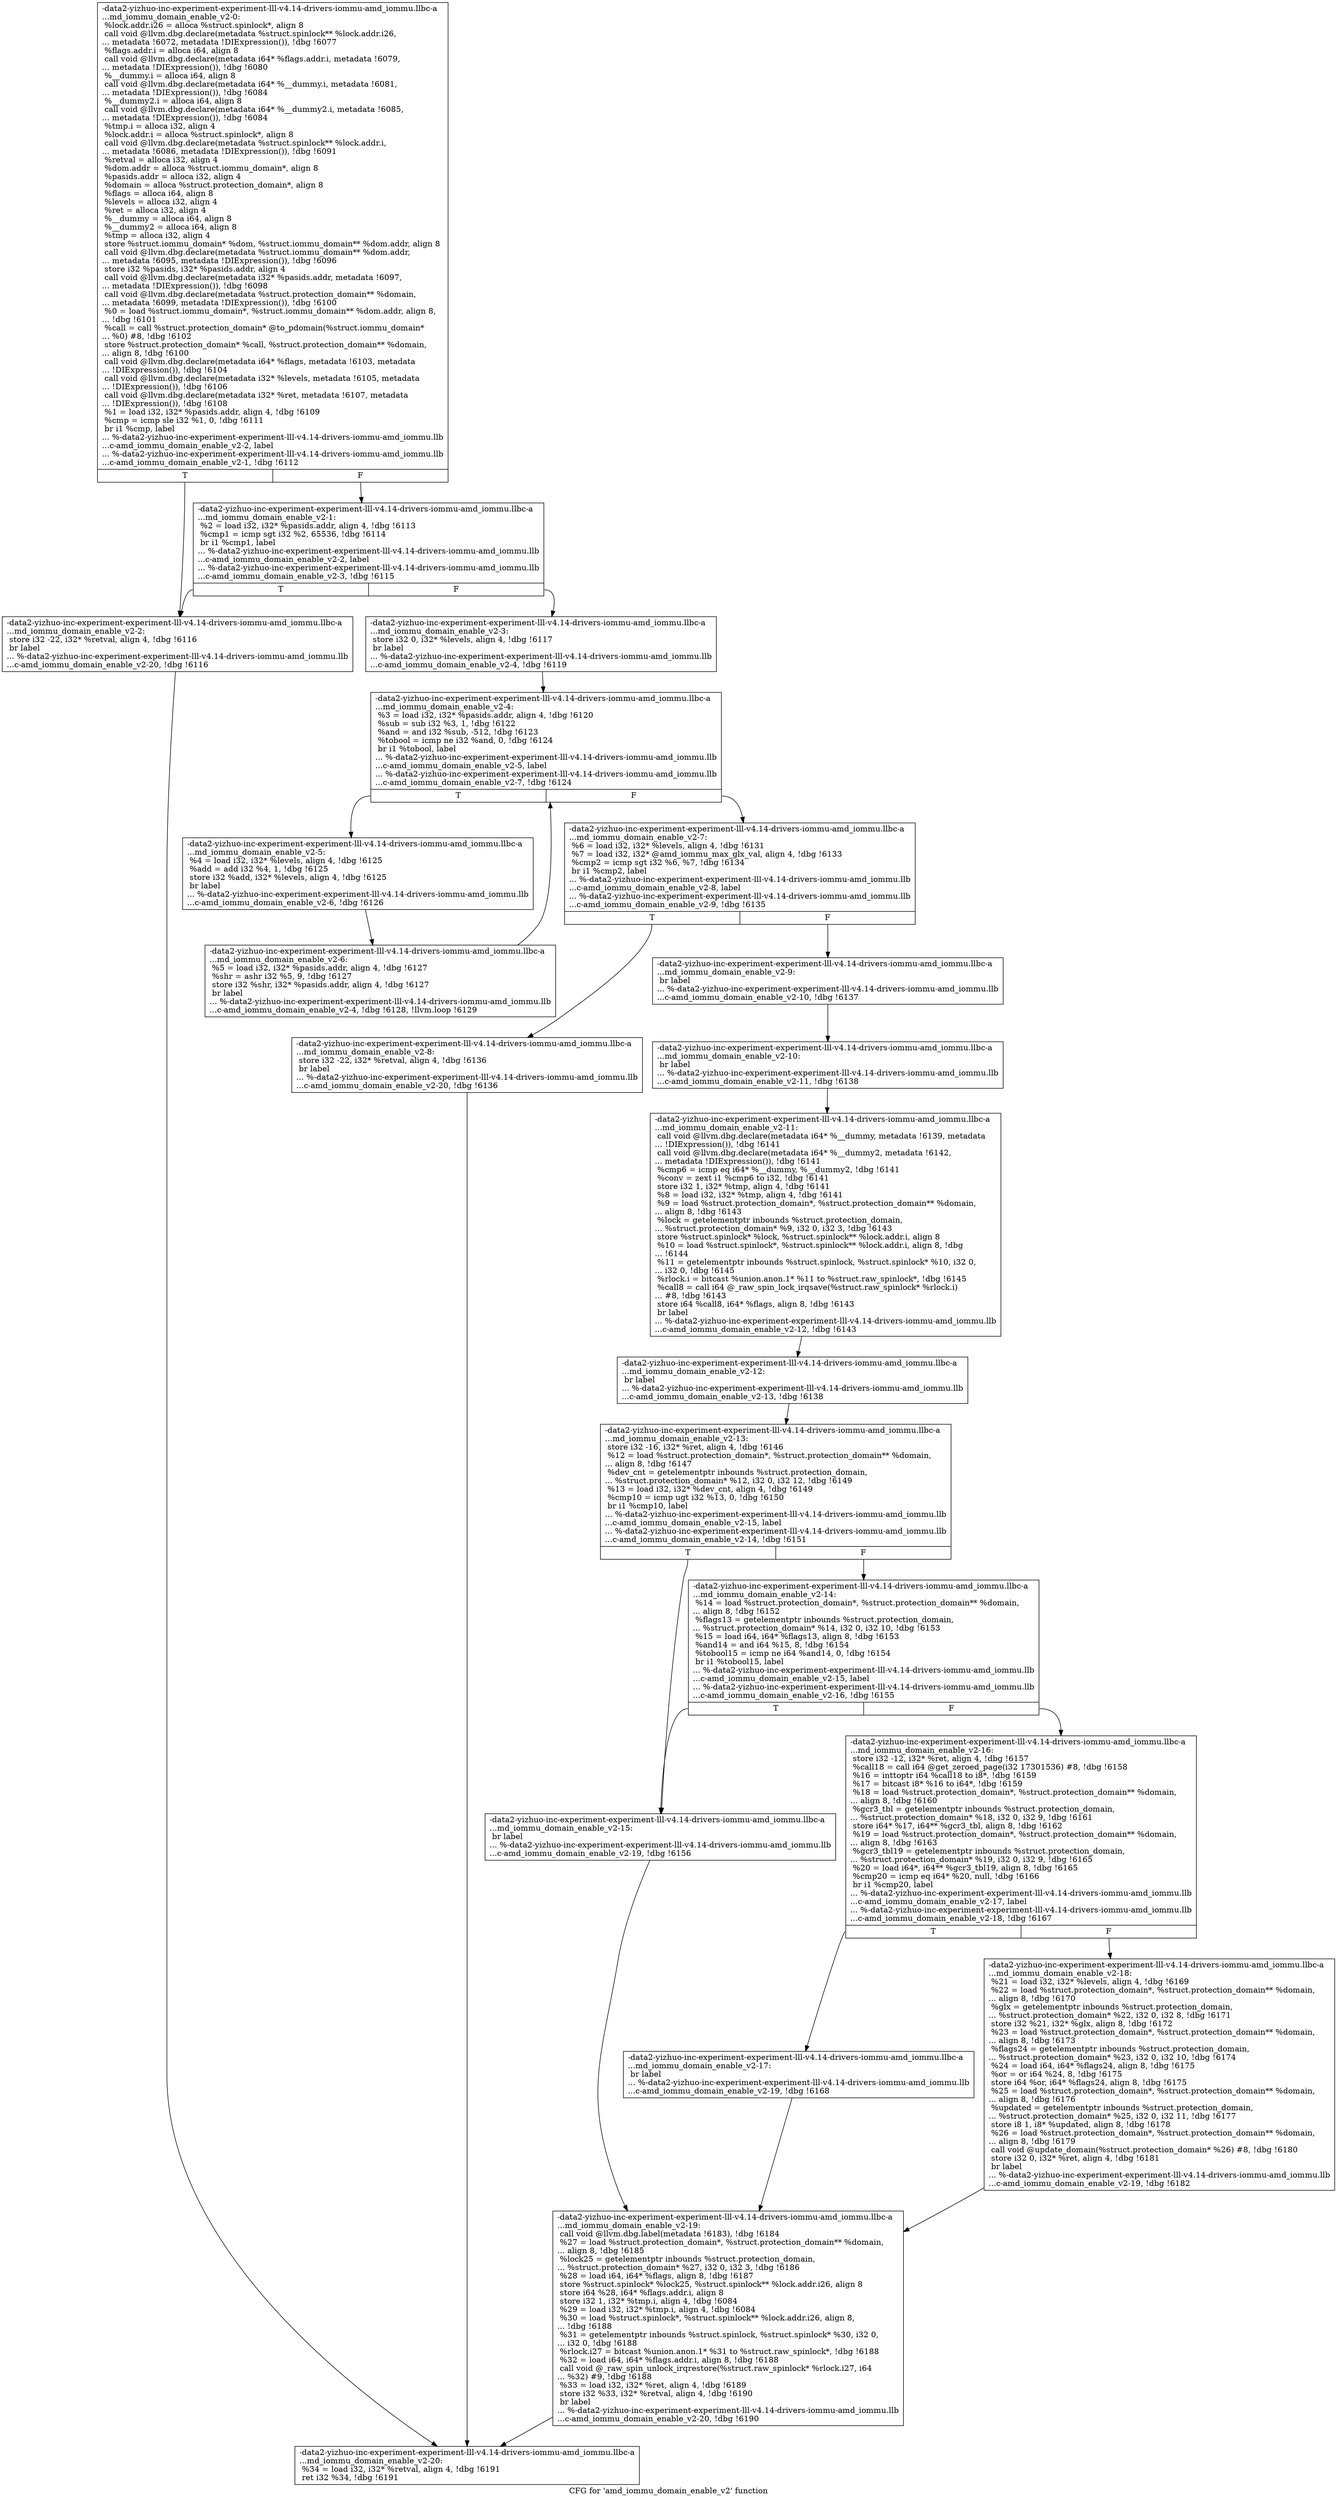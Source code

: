 digraph "CFG for 'amd_iommu_domain_enable_v2' function" {
	label="CFG for 'amd_iommu_domain_enable_v2' function";

	Node0x561b946ad280 [shape=record,label="{-data2-yizhuo-inc-experiment-experiment-lll-v4.14-drivers-iommu-amd_iommu.llbc-a\l...md_iommu_domain_enable_v2-0:\l  %lock.addr.i26 = alloca %struct.spinlock*, align 8\l  call void @llvm.dbg.declare(metadata %struct.spinlock** %lock.addr.i26,\l... metadata !6072, metadata !DIExpression()), !dbg !6077\l  %flags.addr.i = alloca i64, align 8\l  call void @llvm.dbg.declare(metadata i64* %flags.addr.i, metadata !6079,\l... metadata !DIExpression()), !dbg !6080\l  %__dummy.i = alloca i64, align 8\l  call void @llvm.dbg.declare(metadata i64* %__dummy.i, metadata !6081,\l... metadata !DIExpression()), !dbg !6084\l  %__dummy2.i = alloca i64, align 8\l  call void @llvm.dbg.declare(metadata i64* %__dummy2.i, metadata !6085,\l... metadata !DIExpression()), !dbg !6084\l  %tmp.i = alloca i32, align 4\l  %lock.addr.i = alloca %struct.spinlock*, align 8\l  call void @llvm.dbg.declare(metadata %struct.spinlock** %lock.addr.i,\l... metadata !6086, metadata !DIExpression()), !dbg !6091\l  %retval = alloca i32, align 4\l  %dom.addr = alloca %struct.iommu_domain*, align 8\l  %pasids.addr = alloca i32, align 4\l  %domain = alloca %struct.protection_domain*, align 8\l  %flags = alloca i64, align 8\l  %levels = alloca i32, align 4\l  %ret = alloca i32, align 4\l  %__dummy = alloca i64, align 8\l  %__dummy2 = alloca i64, align 8\l  %tmp = alloca i32, align 4\l  store %struct.iommu_domain* %dom, %struct.iommu_domain** %dom.addr, align 8\l  call void @llvm.dbg.declare(metadata %struct.iommu_domain** %dom.addr,\l... metadata !6095, metadata !DIExpression()), !dbg !6096\l  store i32 %pasids, i32* %pasids.addr, align 4\l  call void @llvm.dbg.declare(metadata i32* %pasids.addr, metadata !6097,\l... metadata !DIExpression()), !dbg !6098\l  call void @llvm.dbg.declare(metadata %struct.protection_domain** %domain,\l... metadata !6099, metadata !DIExpression()), !dbg !6100\l  %0 = load %struct.iommu_domain*, %struct.iommu_domain** %dom.addr, align 8,\l... !dbg !6101\l  %call = call %struct.protection_domain* @to_pdomain(%struct.iommu_domain*\l... %0) #8, !dbg !6102\l  store %struct.protection_domain* %call, %struct.protection_domain** %domain,\l... align 8, !dbg !6100\l  call void @llvm.dbg.declare(metadata i64* %flags, metadata !6103, metadata\l... !DIExpression()), !dbg !6104\l  call void @llvm.dbg.declare(metadata i32* %levels, metadata !6105, metadata\l... !DIExpression()), !dbg !6106\l  call void @llvm.dbg.declare(metadata i32* %ret, metadata !6107, metadata\l... !DIExpression()), !dbg !6108\l  %1 = load i32, i32* %pasids.addr, align 4, !dbg !6109\l  %cmp = icmp sle i32 %1, 0, !dbg !6111\l  br i1 %cmp, label\l... %-data2-yizhuo-inc-experiment-experiment-lll-v4.14-drivers-iommu-amd_iommu.llb\l...c-amd_iommu_domain_enable_v2-2, label\l... %-data2-yizhuo-inc-experiment-experiment-lll-v4.14-drivers-iommu-amd_iommu.llb\l...c-amd_iommu_domain_enable_v2-1, !dbg !6112\l|{<s0>T|<s1>F}}"];
	Node0x561b946ad280:s0 -> Node0x561b9463ec70;
	Node0x561b946ad280:s1 -> Node0x561b9463ec20;
	Node0x561b9463ec20 [shape=record,label="{-data2-yizhuo-inc-experiment-experiment-lll-v4.14-drivers-iommu-amd_iommu.llbc-a\l...md_iommu_domain_enable_v2-1: \l  %2 = load i32, i32* %pasids.addr, align 4, !dbg !6113\l  %cmp1 = icmp sgt i32 %2, 65536, !dbg !6114\l  br i1 %cmp1, label\l... %-data2-yizhuo-inc-experiment-experiment-lll-v4.14-drivers-iommu-amd_iommu.llb\l...c-amd_iommu_domain_enable_v2-2, label\l... %-data2-yizhuo-inc-experiment-experiment-lll-v4.14-drivers-iommu-amd_iommu.llb\l...c-amd_iommu_domain_enable_v2-3, !dbg !6115\l|{<s0>T|<s1>F}}"];
	Node0x561b9463ec20:s0 -> Node0x561b9463ec70;
	Node0x561b9463ec20:s1 -> Node0x561b9463ecc0;
	Node0x561b9463ec70 [shape=record,label="{-data2-yizhuo-inc-experiment-experiment-lll-v4.14-drivers-iommu-amd_iommu.llbc-a\l...md_iommu_domain_enable_v2-2: \l  store i32 -22, i32* %retval, align 4, !dbg !6116\l  br label\l... %-data2-yizhuo-inc-experiment-experiment-lll-v4.14-drivers-iommu-amd_iommu.llb\l...c-amd_iommu_domain_enable_v2-20, !dbg !6116\l}"];
	Node0x561b9463ec70 -> Node0x561b9463f210;
	Node0x561b9463ecc0 [shape=record,label="{-data2-yizhuo-inc-experiment-experiment-lll-v4.14-drivers-iommu-amd_iommu.llbc-a\l...md_iommu_domain_enable_v2-3: \l  store i32 0, i32* %levels, align 4, !dbg !6117\l  br label\l... %-data2-yizhuo-inc-experiment-experiment-lll-v4.14-drivers-iommu-amd_iommu.llb\l...c-amd_iommu_domain_enable_v2-4, !dbg !6119\l}"];
	Node0x561b9463ecc0 -> Node0x561b9463ed10;
	Node0x561b9463ed10 [shape=record,label="{-data2-yizhuo-inc-experiment-experiment-lll-v4.14-drivers-iommu-amd_iommu.llbc-a\l...md_iommu_domain_enable_v2-4: \l  %3 = load i32, i32* %pasids.addr, align 4, !dbg !6120\l  %sub = sub i32 %3, 1, !dbg !6122\l  %and = and i32 %sub, -512, !dbg !6123\l  %tobool = icmp ne i32 %and, 0, !dbg !6124\l  br i1 %tobool, label\l... %-data2-yizhuo-inc-experiment-experiment-lll-v4.14-drivers-iommu-amd_iommu.llb\l...c-amd_iommu_domain_enable_v2-5, label\l... %-data2-yizhuo-inc-experiment-experiment-lll-v4.14-drivers-iommu-amd_iommu.llb\l...c-amd_iommu_domain_enable_v2-7, !dbg !6124\l|{<s0>T|<s1>F}}"];
	Node0x561b9463ed10:s0 -> Node0x561b9463ed60;
	Node0x561b9463ed10:s1 -> Node0x561b9463ee00;
	Node0x561b9463ed60 [shape=record,label="{-data2-yizhuo-inc-experiment-experiment-lll-v4.14-drivers-iommu-amd_iommu.llbc-a\l...md_iommu_domain_enable_v2-5: \l  %4 = load i32, i32* %levels, align 4, !dbg !6125\l  %add = add i32 %4, 1, !dbg !6125\l  store i32 %add, i32* %levels, align 4, !dbg !6125\l  br label\l... %-data2-yizhuo-inc-experiment-experiment-lll-v4.14-drivers-iommu-amd_iommu.llb\l...c-amd_iommu_domain_enable_v2-6, !dbg !6126\l}"];
	Node0x561b9463ed60 -> Node0x561b9463edb0;
	Node0x561b9463edb0 [shape=record,label="{-data2-yizhuo-inc-experiment-experiment-lll-v4.14-drivers-iommu-amd_iommu.llbc-a\l...md_iommu_domain_enable_v2-6: \l  %5 = load i32, i32* %pasids.addr, align 4, !dbg !6127\l  %shr = ashr i32 %5, 9, !dbg !6127\l  store i32 %shr, i32* %pasids.addr, align 4, !dbg !6127\l  br label\l... %-data2-yizhuo-inc-experiment-experiment-lll-v4.14-drivers-iommu-amd_iommu.llb\l...c-amd_iommu_domain_enable_v2-4, !dbg !6128, !llvm.loop !6129\l}"];
	Node0x561b9463edb0 -> Node0x561b9463ed10;
	Node0x561b9463ee00 [shape=record,label="{-data2-yizhuo-inc-experiment-experiment-lll-v4.14-drivers-iommu-amd_iommu.llbc-a\l...md_iommu_domain_enable_v2-7: \l  %6 = load i32, i32* %levels, align 4, !dbg !6131\l  %7 = load i32, i32* @amd_iommu_max_glx_val, align 4, !dbg !6133\l  %cmp2 = icmp sgt i32 %6, %7, !dbg !6134\l  br i1 %cmp2, label\l... %-data2-yizhuo-inc-experiment-experiment-lll-v4.14-drivers-iommu-amd_iommu.llb\l...c-amd_iommu_domain_enable_v2-8, label\l... %-data2-yizhuo-inc-experiment-experiment-lll-v4.14-drivers-iommu-amd_iommu.llb\l...c-amd_iommu_domain_enable_v2-9, !dbg !6135\l|{<s0>T|<s1>F}}"];
	Node0x561b9463ee00:s0 -> Node0x561b9463ee50;
	Node0x561b9463ee00:s1 -> Node0x561b9463eea0;
	Node0x561b9463ee50 [shape=record,label="{-data2-yizhuo-inc-experiment-experiment-lll-v4.14-drivers-iommu-amd_iommu.llbc-a\l...md_iommu_domain_enable_v2-8: \l  store i32 -22, i32* %retval, align 4, !dbg !6136\l  br label\l... %-data2-yizhuo-inc-experiment-experiment-lll-v4.14-drivers-iommu-amd_iommu.llb\l...c-amd_iommu_domain_enable_v2-20, !dbg !6136\l}"];
	Node0x561b9463ee50 -> Node0x561b9463f210;
	Node0x561b9463eea0 [shape=record,label="{-data2-yizhuo-inc-experiment-experiment-lll-v4.14-drivers-iommu-amd_iommu.llbc-a\l...md_iommu_domain_enable_v2-9: \l  br label\l... %-data2-yizhuo-inc-experiment-experiment-lll-v4.14-drivers-iommu-amd_iommu.llb\l...c-amd_iommu_domain_enable_v2-10, !dbg !6137\l}"];
	Node0x561b9463eea0 -> Node0x561b9463eef0;
	Node0x561b9463eef0 [shape=record,label="{-data2-yizhuo-inc-experiment-experiment-lll-v4.14-drivers-iommu-amd_iommu.llbc-a\l...md_iommu_domain_enable_v2-10: \l  br label\l... %-data2-yizhuo-inc-experiment-experiment-lll-v4.14-drivers-iommu-amd_iommu.llb\l...c-amd_iommu_domain_enable_v2-11, !dbg !6138\l}"];
	Node0x561b9463eef0 -> Node0x561b9463ef40;
	Node0x561b9463ef40 [shape=record,label="{-data2-yizhuo-inc-experiment-experiment-lll-v4.14-drivers-iommu-amd_iommu.llbc-a\l...md_iommu_domain_enable_v2-11: \l  call void @llvm.dbg.declare(metadata i64* %__dummy, metadata !6139, metadata\l... !DIExpression()), !dbg !6141\l  call void @llvm.dbg.declare(metadata i64* %__dummy2, metadata !6142,\l... metadata !DIExpression()), !dbg !6141\l  %cmp6 = icmp eq i64* %__dummy, %__dummy2, !dbg !6141\l  %conv = zext i1 %cmp6 to i32, !dbg !6141\l  store i32 1, i32* %tmp, align 4, !dbg !6141\l  %8 = load i32, i32* %tmp, align 4, !dbg !6141\l  %9 = load %struct.protection_domain*, %struct.protection_domain** %domain,\l... align 8, !dbg !6143\l  %lock = getelementptr inbounds %struct.protection_domain,\l... %struct.protection_domain* %9, i32 0, i32 3, !dbg !6143\l  store %struct.spinlock* %lock, %struct.spinlock** %lock.addr.i, align 8\l  %10 = load %struct.spinlock*, %struct.spinlock** %lock.addr.i, align 8, !dbg\l... !6144\l  %11 = getelementptr inbounds %struct.spinlock, %struct.spinlock* %10, i32 0,\l... i32 0, !dbg !6145\l  %rlock.i = bitcast %union.anon.1* %11 to %struct.raw_spinlock*, !dbg !6145\l  %call8 = call i64 @_raw_spin_lock_irqsave(%struct.raw_spinlock* %rlock.i)\l... #8, !dbg !6143\l  store i64 %call8, i64* %flags, align 8, !dbg !6143\l  br label\l... %-data2-yizhuo-inc-experiment-experiment-lll-v4.14-drivers-iommu-amd_iommu.llb\l...c-amd_iommu_domain_enable_v2-12, !dbg !6143\l}"];
	Node0x561b9463ef40 -> Node0x561b9463ef90;
	Node0x561b9463ef90 [shape=record,label="{-data2-yizhuo-inc-experiment-experiment-lll-v4.14-drivers-iommu-amd_iommu.llbc-a\l...md_iommu_domain_enable_v2-12: \l  br label\l... %-data2-yizhuo-inc-experiment-experiment-lll-v4.14-drivers-iommu-amd_iommu.llb\l...c-amd_iommu_domain_enable_v2-13, !dbg !6138\l}"];
	Node0x561b9463ef90 -> Node0x561b9463efe0;
	Node0x561b9463efe0 [shape=record,label="{-data2-yizhuo-inc-experiment-experiment-lll-v4.14-drivers-iommu-amd_iommu.llbc-a\l...md_iommu_domain_enable_v2-13: \l  store i32 -16, i32* %ret, align 4, !dbg !6146\l  %12 = load %struct.protection_domain*, %struct.protection_domain** %domain,\l... align 8, !dbg !6147\l  %dev_cnt = getelementptr inbounds %struct.protection_domain,\l... %struct.protection_domain* %12, i32 0, i32 12, !dbg !6149\l  %13 = load i32, i32* %dev_cnt, align 4, !dbg !6149\l  %cmp10 = icmp ugt i32 %13, 0, !dbg !6150\l  br i1 %cmp10, label\l... %-data2-yizhuo-inc-experiment-experiment-lll-v4.14-drivers-iommu-amd_iommu.llb\l...c-amd_iommu_domain_enable_v2-15, label\l... %-data2-yizhuo-inc-experiment-experiment-lll-v4.14-drivers-iommu-amd_iommu.llb\l...c-amd_iommu_domain_enable_v2-14, !dbg !6151\l|{<s0>T|<s1>F}}"];
	Node0x561b9463efe0:s0 -> Node0x561b9463f080;
	Node0x561b9463efe0:s1 -> Node0x561b9463f030;
	Node0x561b9463f030 [shape=record,label="{-data2-yizhuo-inc-experiment-experiment-lll-v4.14-drivers-iommu-amd_iommu.llbc-a\l...md_iommu_domain_enable_v2-14: \l  %14 = load %struct.protection_domain*, %struct.protection_domain** %domain,\l... align 8, !dbg !6152\l  %flags13 = getelementptr inbounds %struct.protection_domain,\l... %struct.protection_domain* %14, i32 0, i32 10, !dbg !6153\l  %15 = load i64, i64* %flags13, align 8, !dbg !6153\l  %and14 = and i64 %15, 8, !dbg !6154\l  %tobool15 = icmp ne i64 %and14, 0, !dbg !6154\l  br i1 %tobool15, label\l... %-data2-yizhuo-inc-experiment-experiment-lll-v4.14-drivers-iommu-amd_iommu.llb\l...c-amd_iommu_domain_enable_v2-15, label\l... %-data2-yizhuo-inc-experiment-experiment-lll-v4.14-drivers-iommu-amd_iommu.llb\l...c-amd_iommu_domain_enable_v2-16, !dbg !6155\l|{<s0>T|<s1>F}}"];
	Node0x561b9463f030:s0 -> Node0x561b9463f080;
	Node0x561b9463f030:s1 -> Node0x561b9463f0d0;
	Node0x561b9463f080 [shape=record,label="{-data2-yizhuo-inc-experiment-experiment-lll-v4.14-drivers-iommu-amd_iommu.llbc-a\l...md_iommu_domain_enable_v2-15: \l  br label\l... %-data2-yizhuo-inc-experiment-experiment-lll-v4.14-drivers-iommu-amd_iommu.llb\l...c-amd_iommu_domain_enable_v2-19, !dbg !6156\l}"];
	Node0x561b9463f080 -> Node0x561b9463f1c0;
	Node0x561b9463f0d0 [shape=record,label="{-data2-yizhuo-inc-experiment-experiment-lll-v4.14-drivers-iommu-amd_iommu.llbc-a\l...md_iommu_domain_enable_v2-16: \l  store i32 -12, i32* %ret, align 4, !dbg !6157\l  %call18 = call i64 @get_zeroed_page(i32 17301536) #8, !dbg !6158\l  %16 = inttoptr i64 %call18 to i8*, !dbg !6159\l  %17 = bitcast i8* %16 to i64*, !dbg !6159\l  %18 = load %struct.protection_domain*, %struct.protection_domain** %domain,\l... align 8, !dbg !6160\l  %gcr3_tbl = getelementptr inbounds %struct.protection_domain,\l... %struct.protection_domain* %18, i32 0, i32 9, !dbg !6161\l  store i64* %17, i64** %gcr3_tbl, align 8, !dbg !6162\l  %19 = load %struct.protection_domain*, %struct.protection_domain** %domain,\l... align 8, !dbg !6163\l  %gcr3_tbl19 = getelementptr inbounds %struct.protection_domain,\l... %struct.protection_domain* %19, i32 0, i32 9, !dbg !6165\l  %20 = load i64*, i64** %gcr3_tbl19, align 8, !dbg !6165\l  %cmp20 = icmp eq i64* %20, null, !dbg !6166\l  br i1 %cmp20, label\l... %-data2-yizhuo-inc-experiment-experiment-lll-v4.14-drivers-iommu-amd_iommu.llb\l...c-amd_iommu_domain_enable_v2-17, label\l... %-data2-yizhuo-inc-experiment-experiment-lll-v4.14-drivers-iommu-amd_iommu.llb\l...c-amd_iommu_domain_enable_v2-18, !dbg !6167\l|{<s0>T|<s1>F}}"];
	Node0x561b9463f0d0:s0 -> Node0x561b9463f120;
	Node0x561b9463f0d0:s1 -> Node0x561b9463f170;
	Node0x561b9463f120 [shape=record,label="{-data2-yizhuo-inc-experiment-experiment-lll-v4.14-drivers-iommu-amd_iommu.llbc-a\l...md_iommu_domain_enable_v2-17: \l  br label\l... %-data2-yizhuo-inc-experiment-experiment-lll-v4.14-drivers-iommu-amd_iommu.llb\l...c-amd_iommu_domain_enable_v2-19, !dbg !6168\l}"];
	Node0x561b9463f120 -> Node0x561b9463f1c0;
	Node0x561b9463f170 [shape=record,label="{-data2-yizhuo-inc-experiment-experiment-lll-v4.14-drivers-iommu-amd_iommu.llbc-a\l...md_iommu_domain_enable_v2-18: \l  %21 = load i32, i32* %levels, align 4, !dbg !6169\l  %22 = load %struct.protection_domain*, %struct.protection_domain** %domain,\l... align 8, !dbg !6170\l  %glx = getelementptr inbounds %struct.protection_domain,\l... %struct.protection_domain* %22, i32 0, i32 8, !dbg !6171\l  store i32 %21, i32* %glx, align 8, !dbg !6172\l  %23 = load %struct.protection_domain*, %struct.protection_domain** %domain,\l... align 8, !dbg !6173\l  %flags24 = getelementptr inbounds %struct.protection_domain,\l... %struct.protection_domain* %23, i32 0, i32 10, !dbg !6174\l  %24 = load i64, i64* %flags24, align 8, !dbg !6175\l  %or = or i64 %24, 8, !dbg !6175\l  store i64 %or, i64* %flags24, align 8, !dbg !6175\l  %25 = load %struct.protection_domain*, %struct.protection_domain** %domain,\l... align 8, !dbg !6176\l  %updated = getelementptr inbounds %struct.protection_domain,\l... %struct.protection_domain* %25, i32 0, i32 11, !dbg !6177\l  store i8 1, i8* %updated, align 8, !dbg !6178\l  %26 = load %struct.protection_domain*, %struct.protection_domain** %domain,\l... align 8, !dbg !6179\l  call void @update_domain(%struct.protection_domain* %26) #8, !dbg !6180\l  store i32 0, i32* %ret, align 4, !dbg !6181\l  br label\l... %-data2-yizhuo-inc-experiment-experiment-lll-v4.14-drivers-iommu-amd_iommu.llb\l...c-amd_iommu_domain_enable_v2-19, !dbg !6182\l}"];
	Node0x561b9463f170 -> Node0x561b9463f1c0;
	Node0x561b9463f1c0 [shape=record,label="{-data2-yizhuo-inc-experiment-experiment-lll-v4.14-drivers-iommu-amd_iommu.llbc-a\l...md_iommu_domain_enable_v2-19: \l  call void @llvm.dbg.label(metadata !6183), !dbg !6184\l  %27 = load %struct.protection_domain*, %struct.protection_domain** %domain,\l... align 8, !dbg !6185\l  %lock25 = getelementptr inbounds %struct.protection_domain,\l... %struct.protection_domain* %27, i32 0, i32 3, !dbg !6186\l  %28 = load i64, i64* %flags, align 8, !dbg !6187\l  store %struct.spinlock* %lock25, %struct.spinlock** %lock.addr.i26, align 8\l  store i64 %28, i64* %flags.addr.i, align 8\l  store i32 1, i32* %tmp.i, align 4, !dbg !6084\l  %29 = load i32, i32* %tmp.i, align 4, !dbg !6084\l  %30 = load %struct.spinlock*, %struct.spinlock** %lock.addr.i26, align 8,\l... !dbg !6188\l  %31 = getelementptr inbounds %struct.spinlock, %struct.spinlock* %30, i32 0,\l... i32 0, !dbg !6188\l  %rlock.i27 = bitcast %union.anon.1* %31 to %struct.raw_spinlock*, !dbg !6188\l  %32 = load i64, i64* %flags.addr.i, align 8, !dbg !6188\l  call void @_raw_spin_unlock_irqrestore(%struct.raw_spinlock* %rlock.i27, i64\l... %32) #9, !dbg !6188\l  %33 = load i32, i32* %ret, align 4, !dbg !6189\l  store i32 %33, i32* %retval, align 4, !dbg !6190\l  br label\l... %-data2-yizhuo-inc-experiment-experiment-lll-v4.14-drivers-iommu-amd_iommu.llb\l...c-amd_iommu_domain_enable_v2-20, !dbg !6190\l}"];
	Node0x561b9463f1c0 -> Node0x561b9463f210;
	Node0x561b9463f210 [shape=record,label="{-data2-yizhuo-inc-experiment-experiment-lll-v4.14-drivers-iommu-amd_iommu.llbc-a\l...md_iommu_domain_enable_v2-20: \l  %34 = load i32, i32* %retval, align 4, !dbg !6191\l  ret i32 %34, !dbg !6191\l}"];
}
